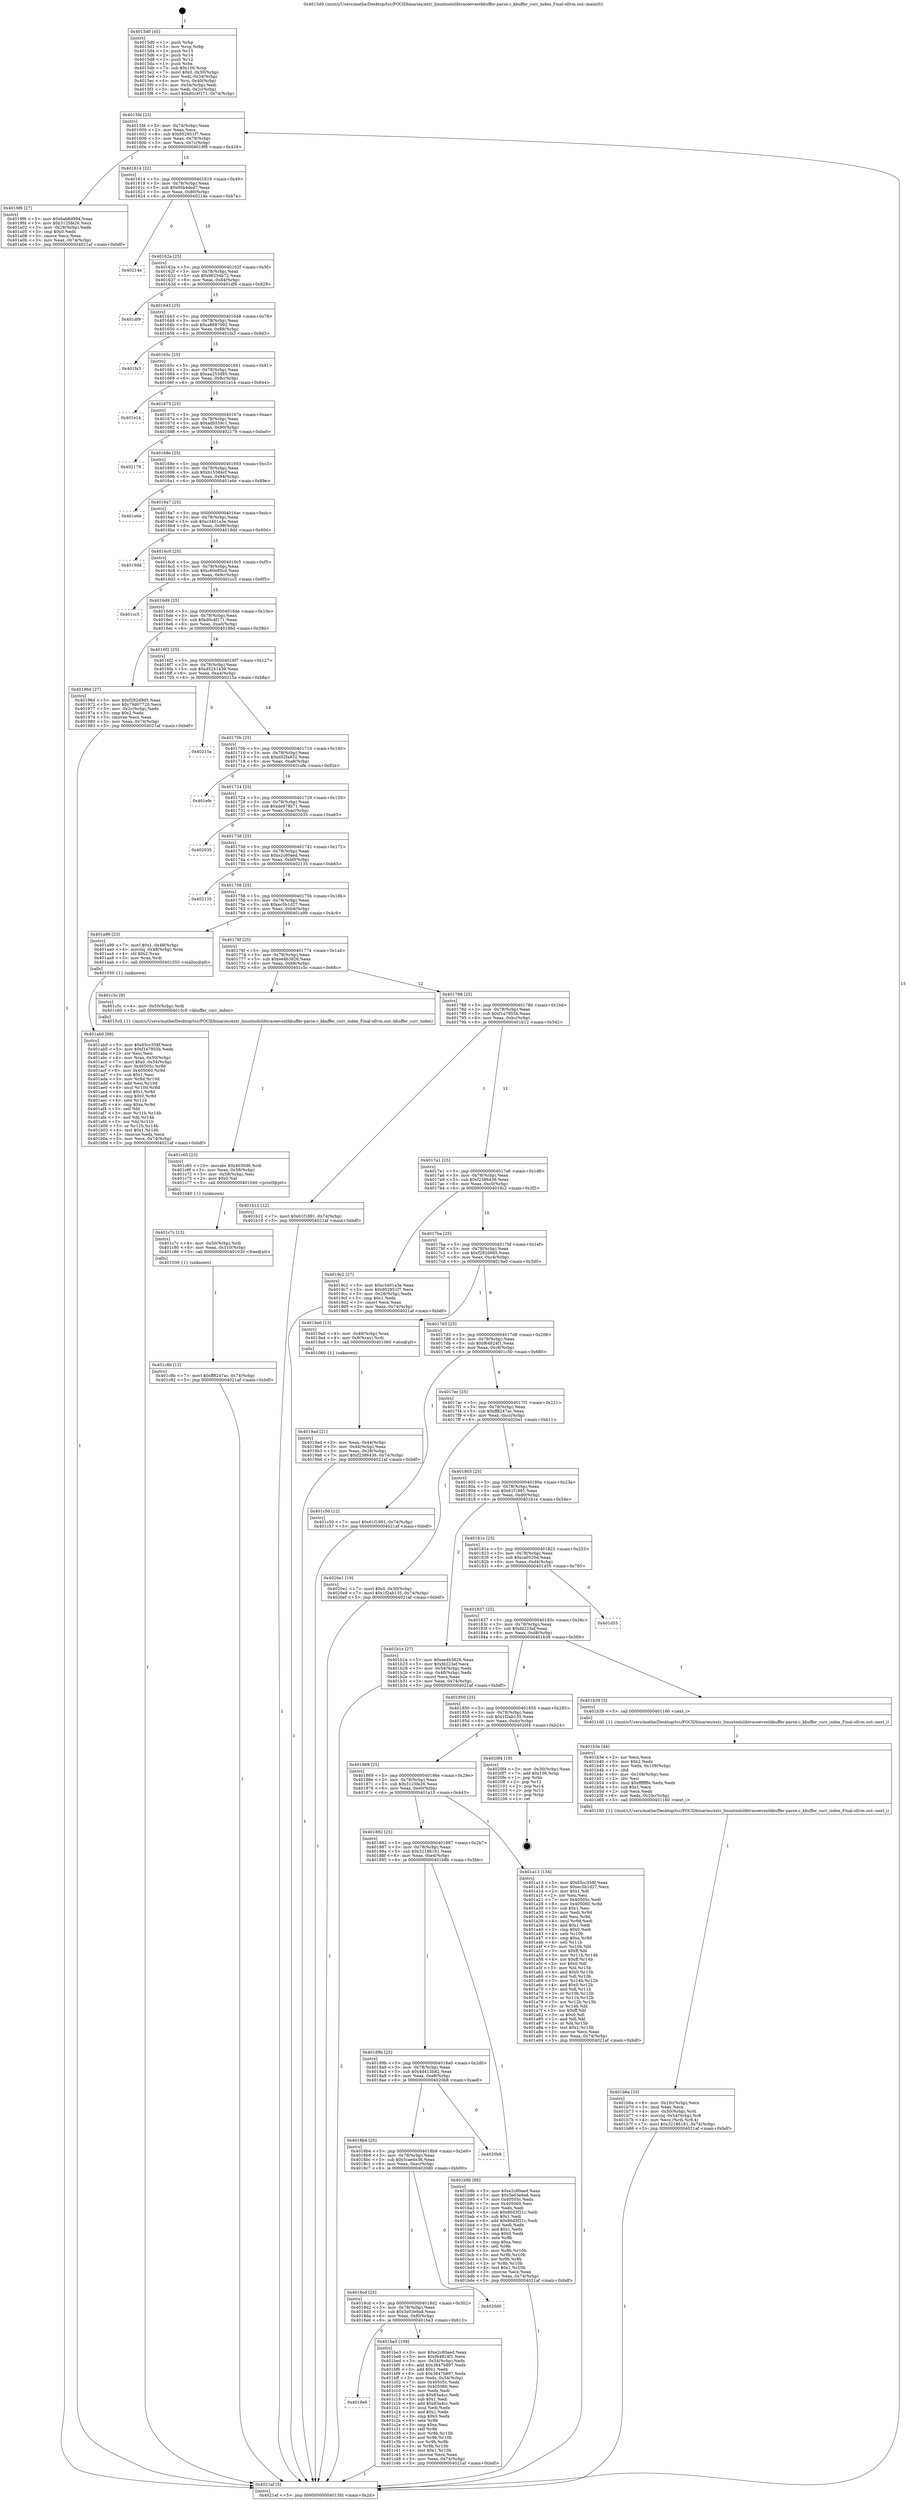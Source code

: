 digraph "0x4015d0" {
  label = "0x4015d0 (/mnt/c/Users/mathe/Desktop/tcc/POCII/binaries/extr_linuxtoolslibtraceeventkbuffer-parse.c_kbuffer_curr_index_Final-ollvm.out::main(0))"
  labelloc = "t"
  node[shape=record]

  Entry [label="",width=0.3,height=0.3,shape=circle,fillcolor=black,style=filled]
  "0x4015fd" [label="{
     0x4015fd [23]\l
     | [instrs]\l
     &nbsp;&nbsp;0x4015fd \<+3\>: mov -0x74(%rbp),%eax\l
     &nbsp;&nbsp;0x401600 \<+2\>: mov %eax,%ecx\l
     &nbsp;&nbsp;0x401602 \<+6\>: sub $0x952951f7,%ecx\l
     &nbsp;&nbsp;0x401608 \<+3\>: mov %eax,-0x78(%rbp)\l
     &nbsp;&nbsp;0x40160b \<+3\>: mov %ecx,-0x7c(%rbp)\l
     &nbsp;&nbsp;0x40160e \<+6\>: je 00000000004019f8 \<main+0x428\>\l
  }"]
  "0x4019f8" [label="{
     0x4019f8 [27]\l
     | [instrs]\l
     &nbsp;&nbsp;0x4019f8 \<+5\>: mov $0x6ab6d994,%eax\l
     &nbsp;&nbsp;0x4019fd \<+5\>: mov $0x3125fe26,%ecx\l
     &nbsp;&nbsp;0x401a02 \<+3\>: mov -0x28(%rbp),%edx\l
     &nbsp;&nbsp;0x401a05 \<+3\>: cmp $0x0,%edx\l
     &nbsp;&nbsp;0x401a08 \<+3\>: cmove %ecx,%eax\l
     &nbsp;&nbsp;0x401a0b \<+3\>: mov %eax,-0x74(%rbp)\l
     &nbsp;&nbsp;0x401a0e \<+5\>: jmp 00000000004021af \<main+0xbdf\>\l
  }"]
  "0x401614" [label="{
     0x401614 [22]\l
     | [instrs]\l
     &nbsp;&nbsp;0x401614 \<+5\>: jmp 0000000000401619 \<main+0x49\>\l
     &nbsp;&nbsp;0x401619 \<+3\>: mov -0x78(%rbp),%eax\l
     &nbsp;&nbsp;0x40161c \<+5\>: sub $0x95b4ded7,%eax\l
     &nbsp;&nbsp;0x401621 \<+3\>: mov %eax,-0x80(%rbp)\l
     &nbsp;&nbsp;0x401624 \<+6\>: je 000000000040214e \<main+0xb7e\>\l
  }"]
  Exit [label="",width=0.3,height=0.3,shape=circle,fillcolor=black,style=filled,peripheries=2]
  "0x40214e" [label="{
     0x40214e\l
  }", style=dashed]
  "0x40162a" [label="{
     0x40162a [25]\l
     | [instrs]\l
     &nbsp;&nbsp;0x40162a \<+5\>: jmp 000000000040162f \<main+0x5f\>\l
     &nbsp;&nbsp;0x40162f \<+3\>: mov -0x78(%rbp),%eax\l
     &nbsp;&nbsp;0x401632 \<+5\>: sub $0x96254b72,%eax\l
     &nbsp;&nbsp;0x401637 \<+6\>: mov %eax,-0x84(%rbp)\l
     &nbsp;&nbsp;0x40163d \<+6\>: je 0000000000401df9 \<main+0x829\>\l
  }"]
  "0x401c8b" [label="{
     0x401c8b [12]\l
     | [instrs]\l
     &nbsp;&nbsp;0x401c8b \<+7\>: movl $0xff8247ac,-0x74(%rbp)\l
     &nbsp;&nbsp;0x401c92 \<+5\>: jmp 00000000004021af \<main+0xbdf\>\l
  }"]
  "0x401df9" [label="{
     0x401df9\l
  }", style=dashed]
  "0x401643" [label="{
     0x401643 [25]\l
     | [instrs]\l
     &nbsp;&nbsp;0x401643 \<+5\>: jmp 0000000000401648 \<main+0x78\>\l
     &nbsp;&nbsp;0x401648 \<+3\>: mov -0x78(%rbp),%eax\l
     &nbsp;&nbsp;0x40164b \<+5\>: sub $0xa8687092,%eax\l
     &nbsp;&nbsp;0x401650 \<+6\>: mov %eax,-0x88(%rbp)\l
     &nbsp;&nbsp;0x401656 \<+6\>: je 0000000000401fa3 \<main+0x9d3\>\l
  }"]
  "0x401c7c" [label="{
     0x401c7c [15]\l
     | [instrs]\l
     &nbsp;&nbsp;0x401c7c \<+4\>: mov -0x50(%rbp),%rdi\l
     &nbsp;&nbsp;0x401c80 \<+6\>: mov %eax,-0x110(%rbp)\l
     &nbsp;&nbsp;0x401c86 \<+5\>: call 0000000000401030 \<free@plt\>\l
     | [calls]\l
     &nbsp;&nbsp;0x401030 \{1\} (unknown)\l
  }"]
  "0x401fa3" [label="{
     0x401fa3\l
  }", style=dashed]
  "0x40165c" [label="{
     0x40165c [25]\l
     | [instrs]\l
     &nbsp;&nbsp;0x40165c \<+5\>: jmp 0000000000401661 \<main+0x91\>\l
     &nbsp;&nbsp;0x401661 \<+3\>: mov -0x78(%rbp),%eax\l
     &nbsp;&nbsp;0x401664 \<+5\>: sub $0xaa253d85,%eax\l
     &nbsp;&nbsp;0x401669 \<+6\>: mov %eax,-0x8c(%rbp)\l
     &nbsp;&nbsp;0x40166f \<+6\>: je 0000000000401e14 \<main+0x844\>\l
  }"]
  "0x401c65" [label="{
     0x401c65 [23]\l
     | [instrs]\l
     &nbsp;&nbsp;0x401c65 \<+10\>: movabs $0x4030d6,%rdi\l
     &nbsp;&nbsp;0x401c6f \<+3\>: mov %eax,-0x58(%rbp)\l
     &nbsp;&nbsp;0x401c72 \<+3\>: mov -0x58(%rbp),%esi\l
     &nbsp;&nbsp;0x401c75 \<+2\>: mov $0x0,%al\l
     &nbsp;&nbsp;0x401c77 \<+5\>: call 0000000000401040 \<printf@plt\>\l
     | [calls]\l
     &nbsp;&nbsp;0x401040 \{1\} (unknown)\l
  }"]
  "0x401e14" [label="{
     0x401e14\l
  }", style=dashed]
  "0x401675" [label="{
     0x401675 [25]\l
     | [instrs]\l
     &nbsp;&nbsp;0x401675 \<+5\>: jmp 000000000040167a \<main+0xaa\>\l
     &nbsp;&nbsp;0x40167a \<+3\>: mov -0x78(%rbp),%eax\l
     &nbsp;&nbsp;0x40167d \<+5\>: sub $0xadb559c1,%eax\l
     &nbsp;&nbsp;0x401682 \<+6\>: mov %eax,-0x90(%rbp)\l
     &nbsp;&nbsp;0x401688 \<+6\>: je 0000000000402179 \<main+0xba9\>\l
  }"]
  "0x4018e6" [label="{
     0x4018e6\l
  }", style=dashed]
  "0x402179" [label="{
     0x402179\l
  }", style=dashed]
  "0x40168e" [label="{
     0x40168e [25]\l
     | [instrs]\l
     &nbsp;&nbsp;0x40168e \<+5\>: jmp 0000000000401693 \<main+0xc3\>\l
     &nbsp;&nbsp;0x401693 \<+3\>: mov -0x78(%rbp),%eax\l
     &nbsp;&nbsp;0x401696 \<+5\>: sub $0xb15584cf,%eax\l
     &nbsp;&nbsp;0x40169b \<+6\>: mov %eax,-0x94(%rbp)\l
     &nbsp;&nbsp;0x4016a1 \<+6\>: je 0000000000401e6e \<main+0x89e\>\l
  }"]
  "0x401be3" [label="{
     0x401be3 [109]\l
     | [instrs]\l
     &nbsp;&nbsp;0x401be3 \<+5\>: mov $0xe2c80aed,%eax\l
     &nbsp;&nbsp;0x401be8 \<+5\>: mov $0xf64824f1,%ecx\l
     &nbsp;&nbsp;0x401bed \<+3\>: mov -0x54(%rbp),%edx\l
     &nbsp;&nbsp;0x401bf0 \<+6\>: add $0x3847b897,%edx\l
     &nbsp;&nbsp;0x401bf6 \<+3\>: add $0x1,%edx\l
     &nbsp;&nbsp;0x401bf9 \<+6\>: sub $0x3847b897,%edx\l
     &nbsp;&nbsp;0x401bff \<+3\>: mov %edx,-0x54(%rbp)\l
     &nbsp;&nbsp;0x401c02 \<+7\>: mov 0x40505c,%edx\l
     &nbsp;&nbsp;0x401c09 \<+7\>: mov 0x405060,%esi\l
     &nbsp;&nbsp;0x401c10 \<+2\>: mov %edx,%edi\l
     &nbsp;&nbsp;0x401c12 \<+6\>: sub $0x83a4cc,%edi\l
     &nbsp;&nbsp;0x401c18 \<+3\>: sub $0x1,%edi\l
     &nbsp;&nbsp;0x401c1b \<+6\>: add $0x83a4cc,%edi\l
     &nbsp;&nbsp;0x401c21 \<+3\>: imul %edi,%edx\l
     &nbsp;&nbsp;0x401c24 \<+3\>: and $0x1,%edx\l
     &nbsp;&nbsp;0x401c27 \<+3\>: cmp $0x0,%edx\l
     &nbsp;&nbsp;0x401c2a \<+4\>: sete %r8b\l
     &nbsp;&nbsp;0x401c2e \<+3\>: cmp $0xa,%esi\l
     &nbsp;&nbsp;0x401c31 \<+4\>: setl %r9b\l
     &nbsp;&nbsp;0x401c35 \<+3\>: mov %r8b,%r10b\l
     &nbsp;&nbsp;0x401c38 \<+3\>: and %r9b,%r10b\l
     &nbsp;&nbsp;0x401c3b \<+3\>: xor %r9b,%r8b\l
     &nbsp;&nbsp;0x401c3e \<+3\>: or %r8b,%r10b\l
     &nbsp;&nbsp;0x401c41 \<+4\>: test $0x1,%r10b\l
     &nbsp;&nbsp;0x401c45 \<+3\>: cmovne %ecx,%eax\l
     &nbsp;&nbsp;0x401c48 \<+3\>: mov %eax,-0x74(%rbp)\l
     &nbsp;&nbsp;0x401c4b \<+5\>: jmp 00000000004021af \<main+0xbdf\>\l
  }"]
  "0x401e6e" [label="{
     0x401e6e\l
  }", style=dashed]
  "0x4016a7" [label="{
     0x4016a7 [25]\l
     | [instrs]\l
     &nbsp;&nbsp;0x4016a7 \<+5\>: jmp 00000000004016ac \<main+0xdc\>\l
     &nbsp;&nbsp;0x4016ac \<+3\>: mov -0x78(%rbp),%eax\l
     &nbsp;&nbsp;0x4016af \<+5\>: sub $0xc3401a3e,%eax\l
     &nbsp;&nbsp;0x4016b4 \<+6\>: mov %eax,-0x98(%rbp)\l
     &nbsp;&nbsp;0x4016ba \<+6\>: je 00000000004019dd \<main+0x40d\>\l
  }"]
  "0x4018cd" [label="{
     0x4018cd [25]\l
     | [instrs]\l
     &nbsp;&nbsp;0x4018cd \<+5\>: jmp 00000000004018d2 \<main+0x302\>\l
     &nbsp;&nbsp;0x4018d2 \<+3\>: mov -0x78(%rbp),%eax\l
     &nbsp;&nbsp;0x4018d5 \<+5\>: sub $0x5e03e9a8,%eax\l
     &nbsp;&nbsp;0x4018da \<+6\>: mov %eax,-0xf0(%rbp)\l
     &nbsp;&nbsp;0x4018e0 \<+6\>: je 0000000000401be3 \<main+0x613\>\l
  }"]
  "0x4019dd" [label="{
     0x4019dd\l
  }", style=dashed]
  "0x4016c0" [label="{
     0x4016c0 [25]\l
     | [instrs]\l
     &nbsp;&nbsp;0x4016c0 \<+5\>: jmp 00000000004016c5 \<main+0xf5\>\l
     &nbsp;&nbsp;0x4016c5 \<+3\>: mov -0x78(%rbp),%eax\l
     &nbsp;&nbsp;0x4016c8 \<+5\>: sub $0xc60e85cd,%eax\l
     &nbsp;&nbsp;0x4016cd \<+6\>: mov %eax,-0x9c(%rbp)\l
     &nbsp;&nbsp;0x4016d3 \<+6\>: je 0000000000401cc5 \<main+0x6f5\>\l
  }"]
  "0x4020d0" [label="{
     0x4020d0\l
  }", style=dashed]
  "0x401cc5" [label="{
     0x401cc5\l
  }", style=dashed]
  "0x4016d9" [label="{
     0x4016d9 [25]\l
     | [instrs]\l
     &nbsp;&nbsp;0x4016d9 \<+5\>: jmp 00000000004016de \<main+0x10e\>\l
     &nbsp;&nbsp;0x4016de \<+3\>: mov -0x78(%rbp),%eax\l
     &nbsp;&nbsp;0x4016e1 \<+5\>: sub $0xd0c4f171,%eax\l
     &nbsp;&nbsp;0x4016e6 \<+6\>: mov %eax,-0xa0(%rbp)\l
     &nbsp;&nbsp;0x4016ec \<+6\>: je 000000000040196d \<main+0x39d\>\l
  }"]
  "0x4018b4" [label="{
     0x4018b4 [25]\l
     | [instrs]\l
     &nbsp;&nbsp;0x4018b4 \<+5\>: jmp 00000000004018b9 \<main+0x2e9\>\l
     &nbsp;&nbsp;0x4018b9 \<+3\>: mov -0x78(%rbp),%eax\l
     &nbsp;&nbsp;0x4018bc \<+5\>: sub $0x5cae4e36,%eax\l
     &nbsp;&nbsp;0x4018c1 \<+6\>: mov %eax,-0xec(%rbp)\l
     &nbsp;&nbsp;0x4018c7 \<+6\>: je 00000000004020d0 \<main+0xb00\>\l
  }"]
  "0x40196d" [label="{
     0x40196d [27]\l
     | [instrs]\l
     &nbsp;&nbsp;0x40196d \<+5\>: mov $0xf282d9d5,%eax\l
     &nbsp;&nbsp;0x401972 \<+5\>: mov $0x79d07720,%ecx\l
     &nbsp;&nbsp;0x401977 \<+3\>: mov -0x2c(%rbp),%edx\l
     &nbsp;&nbsp;0x40197a \<+3\>: cmp $0x2,%edx\l
     &nbsp;&nbsp;0x40197d \<+3\>: cmovne %ecx,%eax\l
     &nbsp;&nbsp;0x401980 \<+3\>: mov %eax,-0x74(%rbp)\l
     &nbsp;&nbsp;0x401983 \<+5\>: jmp 00000000004021af \<main+0xbdf\>\l
  }"]
  "0x4016f2" [label="{
     0x4016f2 [25]\l
     | [instrs]\l
     &nbsp;&nbsp;0x4016f2 \<+5\>: jmp 00000000004016f7 \<main+0x127\>\l
     &nbsp;&nbsp;0x4016f7 \<+3\>: mov -0x78(%rbp),%eax\l
     &nbsp;&nbsp;0x4016fa \<+5\>: sub $0xd5241439,%eax\l
     &nbsp;&nbsp;0x4016ff \<+6\>: mov %eax,-0xa4(%rbp)\l
     &nbsp;&nbsp;0x401705 \<+6\>: je 000000000040215a \<main+0xb8a\>\l
  }"]
  "0x4021af" [label="{
     0x4021af [5]\l
     | [instrs]\l
     &nbsp;&nbsp;0x4021af \<+5\>: jmp 00000000004015fd \<main+0x2d\>\l
  }"]
  "0x4015d0" [label="{
     0x4015d0 [45]\l
     | [instrs]\l
     &nbsp;&nbsp;0x4015d0 \<+1\>: push %rbp\l
     &nbsp;&nbsp;0x4015d1 \<+3\>: mov %rsp,%rbp\l
     &nbsp;&nbsp;0x4015d4 \<+2\>: push %r15\l
     &nbsp;&nbsp;0x4015d6 \<+2\>: push %r14\l
     &nbsp;&nbsp;0x4015d8 \<+2\>: push %r12\l
     &nbsp;&nbsp;0x4015da \<+1\>: push %rbx\l
     &nbsp;&nbsp;0x4015db \<+7\>: sub $0x100,%rsp\l
     &nbsp;&nbsp;0x4015e2 \<+7\>: movl $0x0,-0x30(%rbp)\l
     &nbsp;&nbsp;0x4015e9 \<+3\>: mov %edi,-0x34(%rbp)\l
     &nbsp;&nbsp;0x4015ec \<+4\>: mov %rsi,-0x40(%rbp)\l
     &nbsp;&nbsp;0x4015f0 \<+3\>: mov -0x34(%rbp),%edi\l
     &nbsp;&nbsp;0x4015f3 \<+3\>: mov %edi,-0x2c(%rbp)\l
     &nbsp;&nbsp;0x4015f6 \<+7\>: movl $0xd0c4f171,-0x74(%rbp)\l
  }"]
  "0x4020b8" [label="{
     0x4020b8\l
  }", style=dashed]
  "0x40215a" [label="{
     0x40215a\l
  }", style=dashed]
  "0x40170b" [label="{
     0x40170b [25]\l
     | [instrs]\l
     &nbsp;&nbsp;0x40170b \<+5\>: jmp 0000000000401710 \<main+0x140\>\l
     &nbsp;&nbsp;0x401710 \<+3\>: mov -0x78(%rbp),%eax\l
     &nbsp;&nbsp;0x401713 \<+5\>: sub $0xd52fa932,%eax\l
     &nbsp;&nbsp;0x401718 \<+6\>: mov %eax,-0xa8(%rbp)\l
     &nbsp;&nbsp;0x40171e \<+6\>: je 0000000000401efe \<main+0x92e\>\l
  }"]
  "0x40189b" [label="{
     0x40189b [25]\l
     | [instrs]\l
     &nbsp;&nbsp;0x40189b \<+5\>: jmp 00000000004018a0 \<main+0x2d0\>\l
     &nbsp;&nbsp;0x4018a0 \<+3\>: mov -0x78(%rbp),%eax\l
     &nbsp;&nbsp;0x4018a3 \<+5\>: sub $0x4d413b82,%eax\l
     &nbsp;&nbsp;0x4018a8 \<+6\>: mov %eax,-0xe8(%rbp)\l
     &nbsp;&nbsp;0x4018ae \<+6\>: je 00000000004020b8 \<main+0xae8\>\l
  }"]
  "0x401efe" [label="{
     0x401efe\l
  }", style=dashed]
  "0x401724" [label="{
     0x401724 [25]\l
     | [instrs]\l
     &nbsp;&nbsp;0x401724 \<+5\>: jmp 0000000000401729 \<main+0x159\>\l
     &nbsp;&nbsp;0x401729 \<+3\>: mov -0x78(%rbp),%eax\l
     &nbsp;&nbsp;0x40172c \<+5\>: sub $0xde978b71,%eax\l
     &nbsp;&nbsp;0x401731 \<+6\>: mov %eax,-0xac(%rbp)\l
     &nbsp;&nbsp;0x401737 \<+6\>: je 0000000000402035 \<main+0xa65\>\l
  }"]
  "0x401b8b" [label="{
     0x401b8b [88]\l
     | [instrs]\l
     &nbsp;&nbsp;0x401b8b \<+5\>: mov $0xe2c80aed,%eax\l
     &nbsp;&nbsp;0x401b90 \<+5\>: mov $0x5e03e9a8,%ecx\l
     &nbsp;&nbsp;0x401b95 \<+7\>: mov 0x40505c,%edx\l
     &nbsp;&nbsp;0x401b9c \<+7\>: mov 0x405060,%esi\l
     &nbsp;&nbsp;0x401ba3 \<+2\>: mov %edx,%edi\l
     &nbsp;&nbsp;0x401ba5 \<+6\>: sub $0x86d3f21c,%edi\l
     &nbsp;&nbsp;0x401bab \<+3\>: sub $0x1,%edi\l
     &nbsp;&nbsp;0x401bae \<+6\>: add $0x86d3f21c,%edi\l
     &nbsp;&nbsp;0x401bb4 \<+3\>: imul %edi,%edx\l
     &nbsp;&nbsp;0x401bb7 \<+3\>: and $0x1,%edx\l
     &nbsp;&nbsp;0x401bba \<+3\>: cmp $0x0,%edx\l
     &nbsp;&nbsp;0x401bbd \<+4\>: sete %r8b\l
     &nbsp;&nbsp;0x401bc1 \<+3\>: cmp $0xa,%esi\l
     &nbsp;&nbsp;0x401bc4 \<+4\>: setl %r9b\l
     &nbsp;&nbsp;0x401bc8 \<+3\>: mov %r8b,%r10b\l
     &nbsp;&nbsp;0x401bcb \<+3\>: and %r9b,%r10b\l
     &nbsp;&nbsp;0x401bce \<+3\>: xor %r9b,%r8b\l
     &nbsp;&nbsp;0x401bd1 \<+3\>: or %r8b,%r10b\l
     &nbsp;&nbsp;0x401bd4 \<+4\>: test $0x1,%r10b\l
     &nbsp;&nbsp;0x401bd8 \<+3\>: cmovne %ecx,%eax\l
     &nbsp;&nbsp;0x401bdb \<+3\>: mov %eax,-0x74(%rbp)\l
     &nbsp;&nbsp;0x401bde \<+5\>: jmp 00000000004021af \<main+0xbdf\>\l
  }"]
  "0x402035" [label="{
     0x402035\l
  }", style=dashed]
  "0x40173d" [label="{
     0x40173d [25]\l
     | [instrs]\l
     &nbsp;&nbsp;0x40173d \<+5\>: jmp 0000000000401742 \<main+0x172\>\l
     &nbsp;&nbsp;0x401742 \<+3\>: mov -0x78(%rbp),%eax\l
     &nbsp;&nbsp;0x401745 \<+5\>: sub $0xe2c80aed,%eax\l
     &nbsp;&nbsp;0x40174a \<+6\>: mov %eax,-0xb0(%rbp)\l
     &nbsp;&nbsp;0x401750 \<+6\>: je 0000000000402135 \<main+0xb65\>\l
  }"]
  "0x401b6a" [label="{
     0x401b6a [33]\l
     | [instrs]\l
     &nbsp;&nbsp;0x401b6a \<+6\>: mov -0x10c(%rbp),%ecx\l
     &nbsp;&nbsp;0x401b70 \<+3\>: imul %eax,%ecx\l
     &nbsp;&nbsp;0x401b73 \<+4\>: mov -0x50(%rbp),%rdi\l
     &nbsp;&nbsp;0x401b77 \<+4\>: movslq -0x54(%rbp),%r8\l
     &nbsp;&nbsp;0x401b7b \<+4\>: mov %ecx,(%rdi,%r8,4)\l
     &nbsp;&nbsp;0x401b7f \<+7\>: movl $0x32186181,-0x74(%rbp)\l
     &nbsp;&nbsp;0x401b86 \<+5\>: jmp 00000000004021af \<main+0xbdf\>\l
  }"]
  "0x402135" [label="{
     0x402135\l
  }", style=dashed]
  "0x401756" [label="{
     0x401756 [25]\l
     | [instrs]\l
     &nbsp;&nbsp;0x401756 \<+5\>: jmp 000000000040175b \<main+0x18b\>\l
     &nbsp;&nbsp;0x40175b \<+3\>: mov -0x78(%rbp),%eax\l
     &nbsp;&nbsp;0x40175e \<+5\>: sub $0xec5b1d27,%eax\l
     &nbsp;&nbsp;0x401763 \<+6\>: mov %eax,-0xb4(%rbp)\l
     &nbsp;&nbsp;0x401769 \<+6\>: je 0000000000401a99 \<main+0x4c9\>\l
  }"]
  "0x401b3e" [label="{
     0x401b3e [44]\l
     | [instrs]\l
     &nbsp;&nbsp;0x401b3e \<+2\>: xor %ecx,%ecx\l
     &nbsp;&nbsp;0x401b40 \<+5\>: mov $0x2,%edx\l
     &nbsp;&nbsp;0x401b45 \<+6\>: mov %edx,-0x108(%rbp)\l
     &nbsp;&nbsp;0x401b4b \<+1\>: cltd\l
     &nbsp;&nbsp;0x401b4c \<+6\>: mov -0x108(%rbp),%esi\l
     &nbsp;&nbsp;0x401b52 \<+2\>: idiv %esi\l
     &nbsp;&nbsp;0x401b54 \<+6\>: imul $0xfffffffe,%edx,%edx\l
     &nbsp;&nbsp;0x401b5a \<+3\>: sub $0x1,%ecx\l
     &nbsp;&nbsp;0x401b5d \<+2\>: sub %ecx,%edx\l
     &nbsp;&nbsp;0x401b5f \<+6\>: mov %edx,-0x10c(%rbp)\l
     &nbsp;&nbsp;0x401b65 \<+5\>: call 0000000000401160 \<next_i\>\l
     | [calls]\l
     &nbsp;&nbsp;0x401160 \{1\} (/mnt/c/Users/mathe/Desktop/tcc/POCII/binaries/extr_linuxtoolslibtraceeventkbuffer-parse.c_kbuffer_curr_index_Final-ollvm.out::next_i)\l
  }"]
  "0x401a99" [label="{
     0x401a99 [23]\l
     | [instrs]\l
     &nbsp;&nbsp;0x401a99 \<+7\>: movl $0x1,-0x48(%rbp)\l
     &nbsp;&nbsp;0x401aa0 \<+4\>: movslq -0x48(%rbp),%rax\l
     &nbsp;&nbsp;0x401aa4 \<+4\>: shl $0x2,%rax\l
     &nbsp;&nbsp;0x401aa8 \<+3\>: mov %rax,%rdi\l
     &nbsp;&nbsp;0x401aab \<+5\>: call 0000000000401050 \<malloc@plt\>\l
     | [calls]\l
     &nbsp;&nbsp;0x401050 \{1\} (unknown)\l
  }"]
  "0x40176f" [label="{
     0x40176f [25]\l
     | [instrs]\l
     &nbsp;&nbsp;0x40176f \<+5\>: jmp 0000000000401774 \<main+0x1a4\>\l
     &nbsp;&nbsp;0x401774 \<+3\>: mov -0x78(%rbp),%eax\l
     &nbsp;&nbsp;0x401777 \<+5\>: sub $0xee4b3826,%eax\l
     &nbsp;&nbsp;0x40177c \<+6\>: mov %eax,-0xb8(%rbp)\l
     &nbsp;&nbsp;0x401782 \<+6\>: je 0000000000401c5c \<main+0x68c\>\l
  }"]
  "0x401ab0" [label="{
     0x401ab0 [98]\l
     | [instrs]\l
     &nbsp;&nbsp;0x401ab0 \<+5\>: mov $0x65cc358f,%ecx\l
     &nbsp;&nbsp;0x401ab5 \<+5\>: mov $0xf1e7955b,%edx\l
     &nbsp;&nbsp;0x401aba \<+2\>: xor %esi,%esi\l
     &nbsp;&nbsp;0x401abc \<+4\>: mov %rax,-0x50(%rbp)\l
     &nbsp;&nbsp;0x401ac0 \<+7\>: movl $0x0,-0x54(%rbp)\l
     &nbsp;&nbsp;0x401ac7 \<+8\>: mov 0x40505c,%r8d\l
     &nbsp;&nbsp;0x401acf \<+8\>: mov 0x405060,%r9d\l
     &nbsp;&nbsp;0x401ad7 \<+3\>: sub $0x1,%esi\l
     &nbsp;&nbsp;0x401ada \<+3\>: mov %r8d,%r10d\l
     &nbsp;&nbsp;0x401add \<+3\>: add %esi,%r10d\l
     &nbsp;&nbsp;0x401ae0 \<+4\>: imul %r10d,%r8d\l
     &nbsp;&nbsp;0x401ae4 \<+4\>: and $0x1,%r8d\l
     &nbsp;&nbsp;0x401ae8 \<+4\>: cmp $0x0,%r8d\l
     &nbsp;&nbsp;0x401aec \<+4\>: sete %r11b\l
     &nbsp;&nbsp;0x401af0 \<+4\>: cmp $0xa,%r9d\l
     &nbsp;&nbsp;0x401af4 \<+3\>: setl %bl\l
     &nbsp;&nbsp;0x401af7 \<+3\>: mov %r11b,%r14b\l
     &nbsp;&nbsp;0x401afa \<+3\>: and %bl,%r14b\l
     &nbsp;&nbsp;0x401afd \<+3\>: xor %bl,%r11b\l
     &nbsp;&nbsp;0x401b00 \<+3\>: or %r11b,%r14b\l
     &nbsp;&nbsp;0x401b03 \<+4\>: test $0x1,%r14b\l
     &nbsp;&nbsp;0x401b07 \<+3\>: cmovne %edx,%ecx\l
     &nbsp;&nbsp;0x401b0a \<+3\>: mov %ecx,-0x74(%rbp)\l
     &nbsp;&nbsp;0x401b0d \<+5\>: jmp 00000000004021af \<main+0xbdf\>\l
  }"]
  "0x401c5c" [label="{
     0x401c5c [9]\l
     | [instrs]\l
     &nbsp;&nbsp;0x401c5c \<+4\>: mov -0x50(%rbp),%rdi\l
     &nbsp;&nbsp;0x401c60 \<+5\>: call 00000000004015c0 \<kbuffer_curr_index\>\l
     | [calls]\l
     &nbsp;&nbsp;0x4015c0 \{1\} (/mnt/c/Users/mathe/Desktop/tcc/POCII/binaries/extr_linuxtoolslibtraceeventkbuffer-parse.c_kbuffer_curr_index_Final-ollvm.out::kbuffer_curr_index)\l
  }"]
  "0x401788" [label="{
     0x401788 [25]\l
     | [instrs]\l
     &nbsp;&nbsp;0x401788 \<+5\>: jmp 000000000040178d \<main+0x1bd\>\l
     &nbsp;&nbsp;0x40178d \<+3\>: mov -0x78(%rbp),%eax\l
     &nbsp;&nbsp;0x401790 \<+5\>: sub $0xf1e7955b,%eax\l
     &nbsp;&nbsp;0x401795 \<+6\>: mov %eax,-0xbc(%rbp)\l
     &nbsp;&nbsp;0x40179b \<+6\>: je 0000000000401b12 \<main+0x542\>\l
  }"]
  "0x401882" [label="{
     0x401882 [25]\l
     | [instrs]\l
     &nbsp;&nbsp;0x401882 \<+5\>: jmp 0000000000401887 \<main+0x2b7\>\l
     &nbsp;&nbsp;0x401887 \<+3\>: mov -0x78(%rbp),%eax\l
     &nbsp;&nbsp;0x40188a \<+5\>: sub $0x32186181,%eax\l
     &nbsp;&nbsp;0x40188f \<+6\>: mov %eax,-0xe4(%rbp)\l
     &nbsp;&nbsp;0x401895 \<+6\>: je 0000000000401b8b \<main+0x5bb\>\l
  }"]
  "0x401b12" [label="{
     0x401b12 [12]\l
     | [instrs]\l
     &nbsp;&nbsp;0x401b12 \<+7\>: movl $0x61f1891,-0x74(%rbp)\l
     &nbsp;&nbsp;0x401b19 \<+5\>: jmp 00000000004021af \<main+0xbdf\>\l
  }"]
  "0x4017a1" [label="{
     0x4017a1 [25]\l
     | [instrs]\l
     &nbsp;&nbsp;0x4017a1 \<+5\>: jmp 00000000004017a6 \<main+0x1d6\>\l
     &nbsp;&nbsp;0x4017a6 \<+3\>: mov -0x78(%rbp),%eax\l
     &nbsp;&nbsp;0x4017a9 \<+5\>: sub $0xf2386436,%eax\l
     &nbsp;&nbsp;0x4017ae \<+6\>: mov %eax,-0xc0(%rbp)\l
     &nbsp;&nbsp;0x4017b4 \<+6\>: je 00000000004019c2 \<main+0x3f2\>\l
  }"]
  "0x401a13" [label="{
     0x401a13 [134]\l
     | [instrs]\l
     &nbsp;&nbsp;0x401a13 \<+5\>: mov $0x65cc358f,%eax\l
     &nbsp;&nbsp;0x401a18 \<+5\>: mov $0xec5b1d27,%ecx\l
     &nbsp;&nbsp;0x401a1d \<+2\>: mov $0x1,%dl\l
     &nbsp;&nbsp;0x401a1f \<+2\>: xor %esi,%esi\l
     &nbsp;&nbsp;0x401a21 \<+7\>: mov 0x40505c,%edi\l
     &nbsp;&nbsp;0x401a28 \<+8\>: mov 0x405060,%r8d\l
     &nbsp;&nbsp;0x401a30 \<+3\>: sub $0x1,%esi\l
     &nbsp;&nbsp;0x401a33 \<+3\>: mov %edi,%r9d\l
     &nbsp;&nbsp;0x401a36 \<+3\>: add %esi,%r9d\l
     &nbsp;&nbsp;0x401a39 \<+4\>: imul %r9d,%edi\l
     &nbsp;&nbsp;0x401a3d \<+3\>: and $0x1,%edi\l
     &nbsp;&nbsp;0x401a40 \<+3\>: cmp $0x0,%edi\l
     &nbsp;&nbsp;0x401a43 \<+4\>: sete %r10b\l
     &nbsp;&nbsp;0x401a47 \<+4\>: cmp $0xa,%r8d\l
     &nbsp;&nbsp;0x401a4b \<+4\>: setl %r11b\l
     &nbsp;&nbsp;0x401a4f \<+3\>: mov %r10b,%bl\l
     &nbsp;&nbsp;0x401a52 \<+3\>: xor $0xff,%bl\l
     &nbsp;&nbsp;0x401a55 \<+3\>: mov %r11b,%r14b\l
     &nbsp;&nbsp;0x401a58 \<+4\>: xor $0xff,%r14b\l
     &nbsp;&nbsp;0x401a5c \<+3\>: xor $0x0,%dl\l
     &nbsp;&nbsp;0x401a5f \<+3\>: mov %bl,%r15b\l
     &nbsp;&nbsp;0x401a62 \<+4\>: and $0x0,%r15b\l
     &nbsp;&nbsp;0x401a66 \<+3\>: and %dl,%r10b\l
     &nbsp;&nbsp;0x401a69 \<+3\>: mov %r14b,%r12b\l
     &nbsp;&nbsp;0x401a6c \<+4\>: and $0x0,%r12b\l
     &nbsp;&nbsp;0x401a70 \<+3\>: and %dl,%r11b\l
     &nbsp;&nbsp;0x401a73 \<+3\>: or %r10b,%r15b\l
     &nbsp;&nbsp;0x401a76 \<+3\>: or %r11b,%r12b\l
     &nbsp;&nbsp;0x401a79 \<+3\>: xor %r12b,%r15b\l
     &nbsp;&nbsp;0x401a7c \<+3\>: or %r14b,%bl\l
     &nbsp;&nbsp;0x401a7f \<+3\>: xor $0xff,%bl\l
     &nbsp;&nbsp;0x401a82 \<+3\>: or $0x0,%dl\l
     &nbsp;&nbsp;0x401a85 \<+2\>: and %dl,%bl\l
     &nbsp;&nbsp;0x401a87 \<+3\>: or %bl,%r15b\l
     &nbsp;&nbsp;0x401a8a \<+4\>: test $0x1,%r15b\l
     &nbsp;&nbsp;0x401a8e \<+3\>: cmovne %ecx,%eax\l
     &nbsp;&nbsp;0x401a91 \<+3\>: mov %eax,-0x74(%rbp)\l
     &nbsp;&nbsp;0x401a94 \<+5\>: jmp 00000000004021af \<main+0xbdf\>\l
  }"]
  "0x4019c2" [label="{
     0x4019c2 [27]\l
     | [instrs]\l
     &nbsp;&nbsp;0x4019c2 \<+5\>: mov $0xc3401a3e,%eax\l
     &nbsp;&nbsp;0x4019c7 \<+5\>: mov $0x952951f7,%ecx\l
     &nbsp;&nbsp;0x4019cc \<+3\>: mov -0x28(%rbp),%edx\l
     &nbsp;&nbsp;0x4019cf \<+3\>: cmp $0x1,%edx\l
     &nbsp;&nbsp;0x4019d2 \<+3\>: cmovl %ecx,%eax\l
     &nbsp;&nbsp;0x4019d5 \<+3\>: mov %eax,-0x74(%rbp)\l
     &nbsp;&nbsp;0x4019d8 \<+5\>: jmp 00000000004021af \<main+0xbdf\>\l
  }"]
  "0x4017ba" [label="{
     0x4017ba [25]\l
     | [instrs]\l
     &nbsp;&nbsp;0x4017ba \<+5\>: jmp 00000000004017bf \<main+0x1ef\>\l
     &nbsp;&nbsp;0x4017bf \<+3\>: mov -0x78(%rbp),%eax\l
     &nbsp;&nbsp;0x4017c2 \<+5\>: sub $0xf282d9d5,%eax\l
     &nbsp;&nbsp;0x4017c7 \<+6\>: mov %eax,-0xc4(%rbp)\l
     &nbsp;&nbsp;0x4017cd \<+6\>: je 00000000004019a0 \<main+0x3d0\>\l
  }"]
  "0x401869" [label="{
     0x401869 [25]\l
     | [instrs]\l
     &nbsp;&nbsp;0x401869 \<+5\>: jmp 000000000040186e \<main+0x29e\>\l
     &nbsp;&nbsp;0x40186e \<+3\>: mov -0x78(%rbp),%eax\l
     &nbsp;&nbsp;0x401871 \<+5\>: sub $0x3125fe26,%eax\l
     &nbsp;&nbsp;0x401876 \<+6\>: mov %eax,-0xe0(%rbp)\l
     &nbsp;&nbsp;0x40187c \<+6\>: je 0000000000401a13 \<main+0x443\>\l
  }"]
  "0x4019a0" [label="{
     0x4019a0 [13]\l
     | [instrs]\l
     &nbsp;&nbsp;0x4019a0 \<+4\>: mov -0x40(%rbp),%rax\l
     &nbsp;&nbsp;0x4019a4 \<+4\>: mov 0x8(%rax),%rdi\l
     &nbsp;&nbsp;0x4019a8 \<+5\>: call 0000000000401060 \<atoi@plt\>\l
     | [calls]\l
     &nbsp;&nbsp;0x401060 \{1\} (unknown)\l
  }"]
  "0x4017d3" [label="{
     0x4017d3 [25]\l
     | [instrs]\l
     &nbsp;&nbsp;0x4017d3 \<+5\>: jmp 00000000004017d8 \<main+0x208\>\l
     &nbsp;&nbsp;0x4017d8 \<+3\>: mov -0x78(%rbp),%eax\l
     &nbsp;&nbsp;0x4017db \<+5\>: sub $0xf64824f1,%eax\l
     &nbsp;&nbsp;0x4017e0 \<+6\>: mov %eax,-0xc8(%rbp)\l
     &nbsp;&nbsp;0x4017e6 \<+6\>: je 0000000000401c50 \<main+0x680\>\l
  }"]
  "0x4019ad" [label="{
     0x4019ad [21]\l
     | [instrs]\l
     &nbsp;&nbsp;0x4019ad \<+3\>: mov %eax,-0x44(%rbp)\l
     &nbsp;&nbsp;0x4019b0 \<+3\>: mov -0x44(%rbp),%eax\l
     &nbsp;&nbsp;0x4019b3 \<+3\>: mov %eax,-0x28(%rbp)\l
     &nbsp;&nbsp;0x4019b6 \<+7\>: movl $0xf2386436,-0x74(%rbp)\l
     &nbsp;&nbsp;0x4019bd \<+5\>: jmp 00000000004021af \<main+0xbdf\>\l
  }"]
  "0x4020f4" [label="{
     0x4020f4 [19]\l
     | [instrs]\l
     &nbsp;&nbsp;0x4020f4 \<+3\>: mov -0x30(%rbp),%eax\l
     &nbsp;&nbsp;0x4020f7 \<+7\>: add $0x100,%rsp\l
     &nbsp;&nbsp;0x4020fe \<+1\>: pop %rbx\l
     &nbsp;&nbsp;0x4020ff \<+2\>: pop %r12\l
     &nbsp;&nbsp;0x402101 \<+2\>: pop %r14\l
     &nbsp;&nbsp;0x402103 \<+2\>: pop %r15\l
     &nbsp;&nbsp;0x402105 \<+1\>: pop %rbp\l
     &nbsp;&nbsp;0x402106 \<+1\>: ret\l
  }"]
  "0x401c50" [label="{
     0x401c50 [12]\l
     | [instrs]\l
     &nbsp;&nbsp;0x401c50 \<+7\>: movl $0x61f1891,-0x74(%rbp)\l
     &nbsp;&nbsp;0x401c57 \<+5\>: jmp 00000000004021af \<main+0xbdf\>\l
  }"]
  "0x4017ec" [label="{
     0x4017ec [25]\l
     | [instrs]\l
     &nbsp;&nbsp;0x4017ec \<+5\>: jmp 00000000004017f1 \<main+0x221\>\l
     &nbsp;&nbsp;0x4017f1 \<+3\>: mov -0x78(%rbp),%eax\l
     &nbsp;&nbsp;0x4017f4 \<+5\>: sub $0xff8247ac,%eax\l
     &nbsp;&nbsp;0x4017f9 \<+6\>: mov %eax,-0xcc(%rbp)\l
     &nbsp;&nbsp;0x4017ff \<+6\>: je 00000000004020e1 \<main+0xb11\>\l
  }"]
  "0x401850" [label="{
     0x401850 [25]\l
     | [instrs]\l
     &nbsp;&nbsp;0x401850 \<+5\>: jmp 0000000000401855 \<main+0x285\>\l
     &nbsp;&nbsp;0x401855 \<+3\>: mov -0x78(%rbp),%eax\l
     &nbsp;&nbsp;0x401858 \<+5\>: sub $0x1f2ab135,%eax\l
     &nbsp;&nbsp;0x40185d \<+6\>: mov %eax,-0xdc(%rbp)\l
     &nbsp;&nbsp;0x401863 \<+6\>: je 00000000004020f4 \<main+0xb24\>\l
  }"]
  "0x4020e1" [label="{
     0x4020e1 [19]\l
     | [instrs]\l
     &nbsp;&nbsp;0x4020e1 \<+7\>: movl $0x0,-0x30(%rbp)\l
     &nbsp;&nbsp;0x4020e8 \<+7\>: movl $0x1f2ab135,-0x74(%rbp)\l
     &nbsp;&nbsp;0x4020ef \<+5\>: jmp 00000000004021af \<main+0xbdf\>\l
  }"]
  "0x401805" [label="{
     0x401805 [25]\l
     | [instrs]\l
     &nbsp;&nbsp;0x401805 \<+5\>: jmp 000000000040180a \<main+0x23a\>\l
     &nbsp;&nbsp;0x40180a \<+3\>: mov -0x78(%rbp),%eax\l
     &nbsp;&nbsp;0x40180d \<+5\>: sub $0x61f1891,%eax\l
     &nbsp;&nbsp;0x401812 \<+6\>: mov %eax,-0xd0(%rbp)\l
     &nbsp;&nbsp;0x401818 \<+6\>: je 0000000000401b1e \<main+0x54e\>\l
  }"]
  "0x401b39" [label="{
     0x401b39 [5]\l
     | [instrs]\l
     &nbsp;&nbsp;0x401b39 \<+5\>: call 0000000000401160 \<next_i\>\l
     | [calls]\l
     &nbsp;&nbsp;0x401160 \{1\} (/mnt/c/Users/mathe/Desktop/tcc/POCII/binaries/extr_linuxtoolslibtraceeventkbuffer-parse.c_kbuffer_curr_index_Final-ollvm.out::next_i)\l
  }"]
  "0x401b1e" [label="{
     0x401b1e [27]\l
     | [instrs]\l
     &nbsp;&nbsp;0x401b1e \<+5\>: mov $0xee4b3826,%eax\l
     &nbsp;&nbsp;0x401b23 \<+5\>: mov $0xfd223ef,%ecx\l
     &nbsp;&nbsp;0x401b28 \<+3\>: mov -0x54(%rbp),%edx\l
     &nbsp;&nbsp;0x401b2b \<+3\>: cmp -0x48(%rbp),%edx\l
     &nbsp;&nbsp;0x401b2e \<+3\>: cmovl %ecx,%eax\l
     &nbsp;&nbsp;0x401b31 \<+3\>: mov %eax,-0x74(%rbp)\l
     &nbsp;&nbsp;0x401b34 \<+5\>: jmp 00000000004021af \<main+0xbdf\>\l
  }"]
  "0x40181e" [label="{
     0x40181e [25]\l
     | [instrs]\l
     &nbsp;&nbsp;0x40181e \<+5\>: jmp 0000000000401823 \<main+0x253\>\l
     &nbsp;&nbsp;0x401823 \<+3\>: mov -0x78(%rbp),%eax\l
     &nbsp;&nbsp;0x401826 \<+5\>: sub $0xca0520d,%eax\l
     &nbsp;&nbsp;0x40182b \<+6\>: mov %eax,-0xd4(%rbp)\l
     &nbsp;&nbsp;0x401831 \<+6\>: je 0000000000401d55 \<main+0x785\>\l
  }"]
  "0x401837" [label="{
     0x401837 [25]\l
     | [instrs]\l
     &nbsp;&nbsp;0x401837 \<+5\>: jmp 000000000040183c \<main+0x26c\>\l
     &nbsp;&nbsp;0x40183c \<+3\>: mov -0x78(%rbp),%eax\l
     &nbsp;&nbsp;0x40183f \<+5\>: sub $0xfd223ef,%eax\l
     &nbsp;&nbsp;0x401844 \<+6\>: mov %eax,-0xd8(%rbp)\l
     &nbsp;&nbsp;0x40184a \<+6\>: je 0000000000401b39 \<main+0x569\>\l
  }"]
  "0x401d55" [label="{
     0x401d55\l
  }", style=dashed]
  Entry -> "0x4015d0" [label=" 1"]
  "0x4015fd" -> "0x4019f8" [label=" 1"]
  "0x4015fd" -> "0x401614" [label=" 15"]
  "0x4020f4" -> Exit [label=" 1"]
  "0x401614" -> "0x40214e" [label=" 0"]
  "0x401614" -> "0x40162a" [label=" 15"]
  "0x4020e1" -> "0x4021af" [label=" 1"]
  "0x40162a" -> "0x401df9" [label=" 0"]
  "0x40162a" -> "0x401643" [label=" 15"]
  "0x401c8b" -> "0x4021af" [label=" 1"]
  "0x401643" -> "0x401fa3" [label=" 0"]
  "0x401643" -> "0x40165c" [label=" 15"]
  "0x401c7c" -> "0x401c8b" [label=" 1"]
  "0x40165c" -> "0x401e14" [label=" 0"]
  "0x40165c" -> "0x401675" [label=" 15"]
  "0x401c65" -> "0x401c7c" [label=" 1"]
  "0x401675" -> "0x402179" [label=" 0"]
  "0x401675" -> "0x40168e" [label=" 15"]
  "0x401c5c" -> "0x401c65" [label=" 1"]
  "0x40168e" -> "0x401e6e" [label=" 0"]
  "0x40168e" -> "0x4016a7" [label=" 15"]
  "0x401c50" -> "0x4021af" [label=" 1"]
  "0x4016a7" -> "0x4019dd" [label=" 0"]
  "0x4016a7" -> "0x4016c0" [label=" 15"]
  "0x4018cd" -> "0x4018e6" [label=" 0"]
  "0x4016c0" -> "0x401cc5" [label=" 0"]
  "0x4016c0" -> "0x4016d9" [label=" 15"]
  "0x4018cd" -> "0x401be3" [label=" 1"]
  "0x4016d9" -> "0x40196d" [label=" 1"]
  "0x4016d9" -> "0x4016f2" [label=" 14"]
  "0x40196d" -> "0x4021af" [label=" 1"]
  "0x4015d0" -> "0x4015fd" [label=" 1"]
  "0x4021af" -> "0x4015fd" [label=" 15"]
  "0x4018b4" -> "0x4018cd" [label=" 1"]
  "0x4016f2" -> "0x40215a" [label=" 0"]
  "0x4016f2" -> "0x40170b" [label=" 14"]
  "0x4018b4" -> "0x4020d0" [label=" 0"]
  "0x40170b" -> "0x401efe" [label=" 0"]
  "0x40170b" -> "0x401724" [label=" 14"]
  "0x40189b" -> "0x4018b4" [label=" 1"]
  "0x401724" -> "0x402035" [label=" 0"]
  "0x401724" -> "0x40173d" [label=" 14"]
  "0x40189b" -> "0x4020b8" [label=" 0"]
  "0x40173d" -> "0x402135" [label=" 0"]
  "0x40173d" -> "0x401756" [label=" 14"]
  "0x401b8b" -> "0x4021af" [label=" 1"]
  "0x401756" -> "0x401a99" [label=" 1"]
  "0x401756" -> "0x40176f" [label=" 13"]
  "0x401882" -> "0x40189b" [label=" 1"]
  "0x40176f" -> "0x401c5c" [label=" 1"]
  "0x40176f" -> "0x401788" [label=" 12"]
  "0x401882" -> "0x401b8b" [label=" 1"]
  "0x401788" -> "0x401b12" [label=" 1"]
  "0x401788" -> "0x4017a1" [label=" 11"]
  "0x401be3" -> "0x4021af" [label=" 1"]
  "0x4017a1" -> "0x4019c2" [label=" 1"]
  "0x4017a1" -> "0x4017ba" [label=" 10"]
  "0x401b6a" -> "0x4021af" [label=" 1"]
  "0x4017ba" -> "0x4019a0" [label=" 1"]
  "0x4017ba" -> "0x4017d3" [label=" 9"]
  "0x4019a0" -> "0x4019ad" [label=" 1"]
  "0x4019ad" -> "0x4021af" [label=" 1"]
  "0x4019c2" -> "0x4021af" [label=" 1"]
  "0x4019f8" -> "0x4021af" [label=" 1"]
  "0x401b39" -> "0x401b3e" [label=" 1"]
  "0x4017d3" -> "0x401c50" [label=" 1"]
  "0x4017d3" -> "0x4017ec" [label=" 8"]
  "0x401b1e" -> "0x4021af" [label=" 2"]
  "0x4017ec" -> "0x4020e1" [label=" 1"]
  "0x4017ec" -> "0x401805" [label=" 7"]
  "0x401ab0" -> "0x4021af" [label=" 1"]
  "0x401805" -> "0x401b1e" [label=" 2"]
  "0x401805" -> "0x40181e" [label=" 5"]
  "0x401a99" -> "0x401ab0" [label=" 1"]
  "0x40181e" -> "0x401d55" [label=" 0"]
  "0x40181e" -> "0x401837" [label=" 5"]
  "0x401a13" -> "0x4021af" [label=" 1"]
  "0x401837" -> "0x401b39" [label=" 1"]
  "0x401837" -> "0x401850" [label=" 4"]
  "0x401b12" -> "0x4021af" [label=" 1"]
  "0x401850" -> "0x4020f4" [label=" 1"]
  "0x401850" -> "0x401869" [label=" 3"]
  "0x401b3e" -> "0x401b6a" [label=" 1"]
  "0x401869" -> "0x401a13" [label=" 1"]
  "0x401869" -> "0x401882" [label=" 2"]
}
